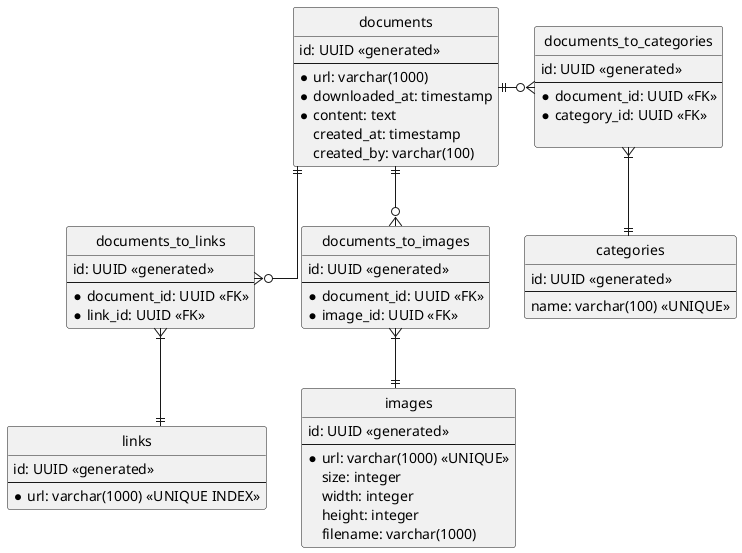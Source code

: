 @startuml

hide circle
skinparam linetype ortho

entity documents {
    id: UUID <<generated>>
    --
    * url: varchar(1000)
    * downloaded_at: timestamp
    * content: text
    created_at: timestamp
    created_by: varchar(100)
}

entity links {
    id: UUID <<generated>>
    --
    * url: varchar(1000) <<UNIQUE INDEX>>
}

entity documents_to_links {
    id: UUID <<generated>>
    --
    * document_id: UUID <<FK>>
    * link_id: UUID <<FK>>
}

entity images {
    id: UUID <<generated>>
    --
    * url: varchar(1000) <<UNIQUE>>
    size: integer
    width: integer
    height: integer
    filename: varchar(1000)
}

entity documents_to_images {
    id: UUID <<generated>>
    --
    * document_id: UUID <<FK>>
    * image_id: UUID <<FK>>
}

entity categories {
    id: UUID <<generated>>
    --
    name: varchar(100) <<UNIQUE>>
}

entity documents_to_categories {
    id: UUID <<generated>>
    --
    * document_id: UUID <<FK>>
    * category_id: UUID <<FK>>

}

documents ||--o{ documents_to_links
documents_to_links }|--|| links
documents ||--o{ documents_to_images
documents_to_images }|--|| images
documents ||-o{ documents_to_categories
documents_to_categories }|--|| categories

@enduml
